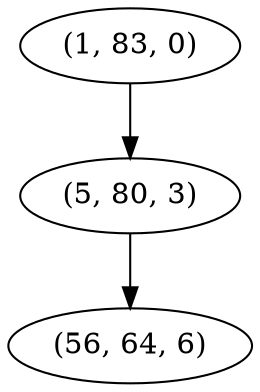 digraph tree {
    "(1, 83, 0)";
    "(5, 80, 3)";
    "(56, 64, 6)";
    "(1, 83, 0)" -> "(5, 80, 3)";
    "(5, 80, 3)" -> "(56, 64, 6)";
}
